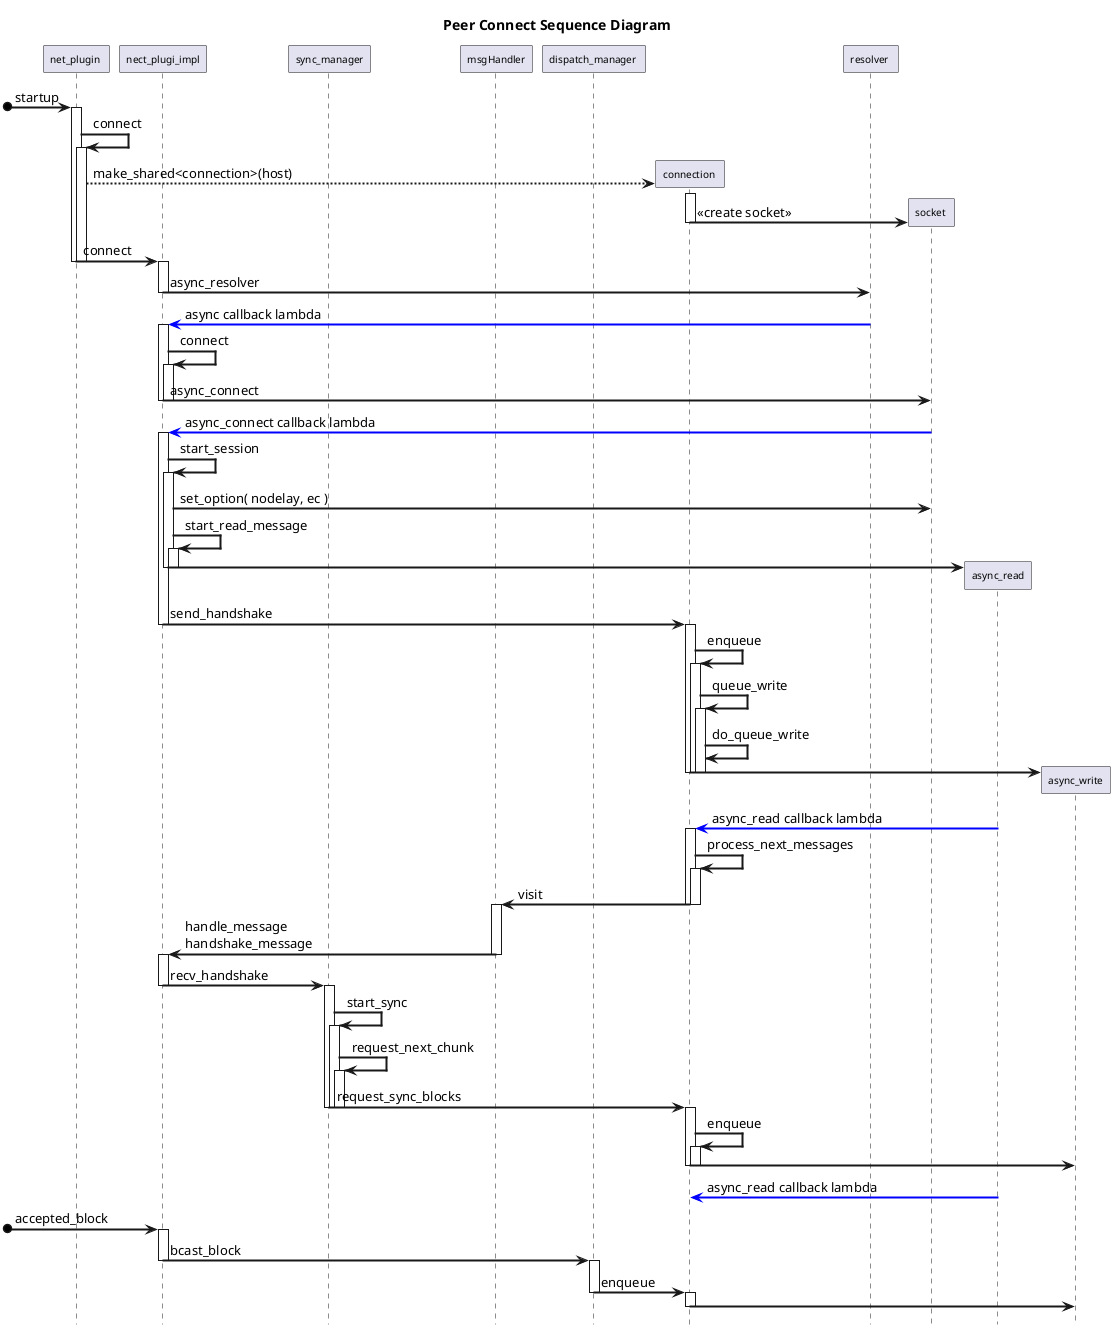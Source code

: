 @startuml
'-----------skin param setting------------------------------------------------------
skinparam sequenceArrowThickness 2
skinparam roundCorner 2
skinparam participantFontSize 10
'-----------title---------------------------------------------------------
title Peer Connect Sequence Diagram
hide footbox

'-----------participant declaration---------------------------------------------------------
participant "net_plugin " as np
participant "nect_plugi_impl" as npi
participant "sync_manager" as sync_manager
participant "msgHandler" as msgHandler
participant  "dispatch_manager " as dispatcher
participant  "connection " as conn
participant  "resolver " as resolver
participant  "socket " as socket


[o->np: startup
    activate np
    np->np: connect
        activate np
        create conn
        np-->conn: make_shared<connection>(host)
            activate conn
            create socket
            conn->socket:<<create socket>>
            deactivate conn
np->npi: connect
       deactivate np
    deactivate np
    activate npi

npi->resolver:async_resolver
    deactivate npi


resolver-[#0000FF]>npi: async callback lambda
    activate npi
    npi->npi: connect
        activate npi
        npi->socket: async_connect
        deactivate npi
    deactivate npi

socket-[#0000FF]>npi: async_connect callback lambda
    activate npi
    npi->npi: start_session
        activate npi
        npi->socket: set_option( nodelay, ec )
        npi->npi: start_read_message
            activate npi
                create async_read
                npi->async_read
            deactivate npi
        deactivate npi

npi->conn: send_handshake
    deactivate npi
    activate conn
    conn->conn: enqueue
        activate conn
        conn->conn: queue_write
            activate conn
            conn->conn: do_queue_write
            create async_write
            conn->async_write
            deactivate conn
        deactivate conn
    deactivate conn


async_read-[#0000FF]>conn:async_read callback lambda
    activate conn
        conn->conn: process_next_messages
        activate conn

conn->msgHandler: visit
        deactivate conn
    deactivate conn
             activate msgHandler

msgHandler->npi: handle_message \nhandshake_message
            deactivate msgHandler
     activate npi

npi->sync_manager:recv_handshake
    deactivate npi
    activate sync_manager
        sync_manager->sync_manager: start_sync
        activate sync_manager
            sync_manager->sync_manager: request_next_chunk
                activate sync_manager

sync_manager->conn:   request_sync_blocks
                deactivate sync_manager
        deactivate sync_manager
    deactivate sync_manager
    activate conn
        conn->conn: enqueue
        activate conn

conn->async_write
      deactivate conn
  deactivate conn

 async_read-[#0000FF]>conn:async_read callback lambda

'---------broadcast----------------------------------------------------------------
[o->npi: accepted_block
    activate npi
npi->dispatcher: bcast_block
    deactivate npi
    activate dispatcher
dispatcher->conn:enqueue
    deactivate dispatcher
    activate conn
conn->async_write
    deactivate conn


@enduml